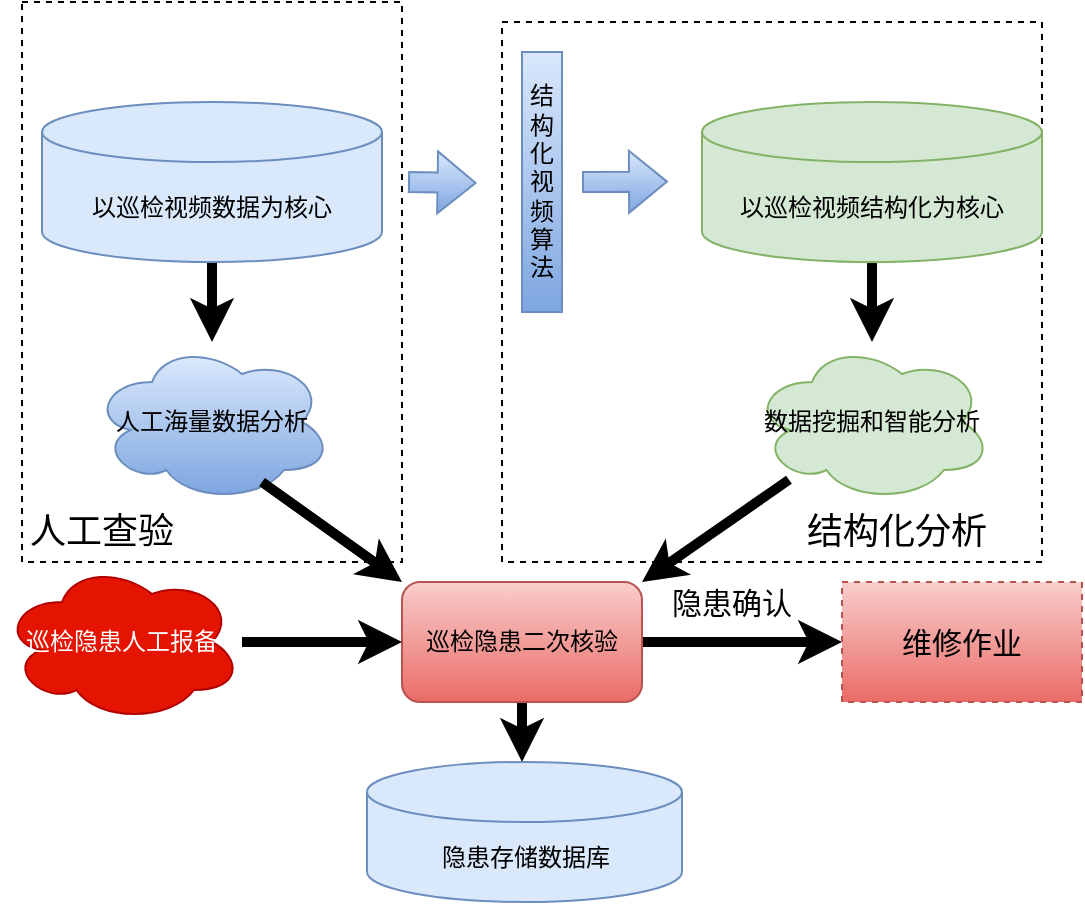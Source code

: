 <mxfile version="20.2.3" type="github">
  <diagram id="padU3XlNnm4oURgl267w" name="第 1 页">
    <mxGraphModel dx="981" dy="579" grid="1" gridSize="10" guides="1" tooltips="1" connect="1" arrows="1" fold="1" page="1" pageScale="1" pageWidth="827" pageHeight="1169" math="0" shadow="0">
      <root>
        <mxCell id="0" />
        <mxCell id="1" parent="0" />
        <mxCell id="Qvvfu5CF9M0sInLqv7nz-32" value="" style="rounded=0;whiteSpace=wrap;html=1;fillColor=none;dashed=1;" vertex="1" parent="1">
          <mxGeometry x="220" y="160" width="190" height="280" as="geometry" />
        </mxCell>
        <mxCell id="Qvvfu5CF9M0sInLqv7nz-34" value="" style="rounded=0;whiteSpace=wrap;html=1;fillColor=none;dashed=1;" vertex="1" parent="1">
          <mxGeometry x="460" y="170" width="270" height="270" as="geometry" />
        </mxCell>
        <mxCell id="Qvvfu5CF9M0sInLqv7nz-9" style="edgeStyle=orthogonalEdgeStyle;rounded=0;orthogonalLoop=1;jettySize=auto;html=1;exitX=0.5;exitY=1;exitDx=0;exitDy=0;exitPerimeter=0;fillColor=default;strokeWidth=5;" edge="1" parent="1" source="Qvvfu5CF9M0sInLqv7nz-1" target="Qvvfu5CF9M0sInLqv7nz-6">
          <mxGeometry relative="1" as="geometry" />
        </mxCell>
        <mxCell id="Qvvfu5CF9M0sInLqv7nz-1" value="以巡检视频数据为核心" style="shape=cylinder3;whiteSpace=wrap;html=1;boundedLbl=1;backgroundOutline=1;size=15;fillColor=#dae8fc;strokeColor=#6c8ebf;" vertex="1" parent="1">
          <mxGeometry x="230" y="210" width="170" height="80" as="geometry" />
        </mxCell>
        <mxCell id="Qvvfu5CF9M0sInLqv7nz-11" style="edgeStyle=orthogonalEdgeStyle;rounded=0;orthogonalLoop=1;jettySize=auto;html=1;exitX=0.5;exitY=1;exitDx=0;exitDy=0;exitPerimeter=0;fillColor=default;strokeWidth=5;" edge="1" parent="1" source="Qvvfu5CF9M0sInLqv7nz-2" target="Qvvfu5CF9M0sInLqv7nz-10">
          <mxGeometry relative="1" as="geometry" />
        </mxCell>
        <mxCell id="Qvvfu5CF9M0sInLqv7nz-2" value="以巡检视频结构化为核心" style="shape=cylinder3;whiteSpace=wrap;html=1;boundedLbl=1;backgroundOutline=1;size=15;fillColor=#d5e8d4;strokeColor=#82b366;" vertex="1" parent="1">
          <mxGeometry x="560" y="210" width="170" height="80" as="geometry" />
        </mxCell>
        <mxCell id="Qvvfu5CF9M0sInLqv7nz-6" value="人工海量数据分析" style="ellipse;shape=cloud;whiteSpace=wrap;html=1;fillColor=#dae8fc;gradientColor=#7ea6e0;strokeColor=#6c8ebf;" vertex="1" parent="1">
          <mxGeometry x="255" y="330" width="120" height="80" as="geometry" />
        </mxCell>
        <mxCell id="Qvvfu5CF9M0sInLqv7nz-10" value="数据挖掘和智能分析" style="ellipse;shape=cloud;whiteSpace=wrap;html=1;fillColor=#d5e8d4;strokeColor=#82b366;" vertex="1" parent="1">
          <mxGeometry x="585" y="330" width="120" height="80" as="geometry" />
        </mxCell>
        <mxCell id="Qvvfu5CF9M0sInLqv7nz-40" style="edgeStyle=orthogonalEdgeStyle;rounded=0;orthogonalLoop=1;jettySize=auto;html=1;exitX=1;exitY=0.5;exitDx=0;exitDy=0;fontFamily=Times New Roman;fontSize=18;strokeWidth=5;fillColor=default;" edge="1" parent="1" source="Qvvfu5CF9M0sInLqv7nz-20" target="Qvvfu5CF9M0sInLqv7nz-39">
          <mxGeometry relative="1" as="geometry" />
        </mxCell>
        <mxCell id="Qvvfu5CF9M0sInLqv7nz-44" style="edgeStyle=orthogonalEdgeStyle;rounded=0;orthogonalLoop=1;jettySize=auto;html=1;exitX=0.5;exitY=1;exitDx=0;exitDy=0;entryX=0.5;entryY=0;entryDx=0;entryDy=0;fontFamily=Times New Roman;fontSize=15;strokeWidth=5;fillColor=default;" edge="1" parent="1" source="Qvvfu5CF9M0sInLqv7nz-20">
          <mxGeometry relative="1" as="geometry">
            <mxPoint x="470" y="540" as="targetPoint" />
          </mxGeometry>
        </mxCell>
        <mxCell id="Qvvfu5CF9M0sInLqv7nz-20" value="巡检隐患二次核验" style="rounded=1;whiteSpace=wrap;html=1;fillColor=#f8cecc;gradientColor=#ea6b66;strokeColor=#b85450;" vertex="1" parent="1">
          <mxGeometry x="410" y="450" width="120" height="60" as="geometry" />
        </mxCell>
        <mxCell id="Qvvfu5CF9M0sInLqv7nz-25" value="" style="endArrow=classic;html=1;rounded=0;strokeWidth=5;fillColor=default;entryX=0;entryY=0;entryDx=0;entryDy=0;" edge="1" parent="1" target="Qvvfu5CF9M0sInLqv7nz-20">
          <mxGeometry width="50" height="50" relative="1" as="geometry">
            <mxPoint x="340" y="400" as="sourcePoint" />
            <mxPoint x="390" y="440" as="targetPoint" />
          </mxGeometry>
        </mxCell>
        <mxCell id="Qvvfu5CF9M0sInLqv7nz-26" value="" style="endArrow=classic;html=1;rounded=0;strokeWidth=5;fillColor=default;entryX=1;entryY=0;entryDx=0;entryDy=0;" edge="1" parent="1" source="Qvvfu5CF9M0sInLqv7nz-10" target="Qvvfu5CF9M0sInLqv7nz-20">
          <mxGeometry width="50" height="50" relative="1" as="geometry">
            <mxPoint x="580" y="420" as="sourcePoint" />
            <mxPoint x="540" y="430" as="targetPoint" />
          </mxGeometry>
        </mxCell>
        <mxCell id="Qvvfu5CF9M0sInLqv7nz-29" style="edgeStyle=orthogonalEdgeStyle;rounded=0;orthogonalLoop=1;jettySize=auto;html=1;strokeWidth=5;fillColor=default;" edge="1" parent="1" source="Qvvfu5CF9M0sInLqv7nz-28" target="Qvvfu5CF9M0sInLqv7nz-20">
          <mxGeometry relative="1" as="geometry" />
        </mxCell>
        <mxCell id="Qvvfu5CF9M0sInLqv7nz-28" value="巡检隐患人工报备" style="ellipse;shape=cloud;whiteSpace=wrap;html=1;fillColor=#e51400;strokeColor=#B20000;fontColor=#ffffff;" vertex="1" parent="1">
          <mxGeometry x="210" y="440" width="120" height="80" as="geometry" />
        </mxCell>
        <mxCell id="Qvvfu5CF9M0sInLqv7nz-30" value="" style="shape=flexArrow;endArrow=classic;html=1;rounded=0;fillColor=#dae8fc;gradientColor=#7ea6e0;strokeColor=#6c8ebf;" edge="1" parent="1">
          <mxGeometry width="50" height="50" relative="1" as="geometry">
            <mxPoint x="413.004" y="250" as="sourcePoint" />
            <mxPoint x="447.29" y="250.5" as="targetPoint" />
          </mxGeometry>
        </mxCell>
        <mxCell id="Qvvfu5CF9M0sInLqv7nz-33" value="&lt;font face=&quot;Times New Roman&quot;&gt;&lt;span style=&quot;font-size: 18px;&quot;&gt;人工查验&lt;/span&gt;&lt;/font&gt;" style="text;html=1;strokeColor=none;fillColor=none;align=center;verticalAlign=middle;whiteSpace=wrap;rounded=0;dashed=1;" vertex="1" parent="1">
          <mxGeometry x="220" y="410" width="80" height="30" as="geometry" />
        </mxCell>
        <mxCell id="Qvvfu5CF9M0sInLqv7nz-35" value="结构化分析" style="text;html=1;strokeColor=none;fillColor=none;align=center;verticalAlign=middle;whiteSpace=wrap;rounded=0;dashed=1;fontFamily=Times New Roman;fontSize=18;" vertex="1" parent="1">
          <mxGeometry x="610" y="410" width="95" height="30" as="geometry" />
        </mxCell>
        <mxCell id="Qvvfu5CF9M0sInLqv7nz-14" value="结构化视频算法" style="rounded=0;whiteSpace=wrap;html=1;fillColor=#dae8fc;gradientColor=#7ea6e0;strokeColor=#6c8ebf;" vertex="1" parent="1">
          <mxGeometry x="470" y="185" width="20" height="130" as="geometry" />
        </mxCell>
        <mxCell id="Qvvfu5CF9M0sInLqv7nz-38" value="" style="shape=flexArrow;endArrow=classic;html=1;rounded=0;fillColor=#dae8fc;gradientColor=#7ea6e0;strokeColor=#6c8ebf;" edge="1" parent="1">
          <mxGeometry width="50" height="50" relative="1" as="geometry">
            <mxPoint x="500" y="250" as="sourcePoint" />
            <mxPoint x="543" y="249.8" as="targetPoint" />
          </mxGeometry>
        </mxCell>
        <mxCell id="Qvvfu5CF9M0sInLqv7nz-39" value="&lt;font style=&quot;font-size: 15px;&quot;&gt;维修作业&lt;/font&gt;" style="rounded=0;whiteSpace=wrap;html=1;dashed=1;fontFamily=Times New Roman;fontSize=18;fillColor=#f8cecc;gradientColor=#ea6b66;strokeColor=#b85450;" vertex="1" parent="1">
          <mxGeometry x="630" y="450" width="120" height="60" as="geometry" />
        </mxCell>
        <mxCell id="Qvvfu5CF9M0sInLqv7nz-41" value="隐患确认" style="text;html=1;strokeColor=none;fillColor=none;align=center;verticalAlign=middle;whiteSpace=wrap;rounded=0;dashed=1;fontFamily=Times New Roman;fontSize=15;" vertex="1" parent="1">
          <mxGeometry x="540" y="450" width="70" height="20" as="geometry" />
        </mxCell>
        <mxCell id="Qvvfu5CF9M0sInLqv7nz-46" value="隐患存储数据库" style="shape=cylinder3;whiteSpace=wrap;html=1;boundedLbl=1;backgroundOutline=1;size=15;fillColor=#dae8fc;strokeColor=#6c8ebf;" vertex="1" parent="1">
          <mxGeometry x="392.5" y="540" width="157.5" height="70" as="geometry" />
        </mxCell>
      </root>
    </mxGraphModel>
  </diagram>
</mxfile>
